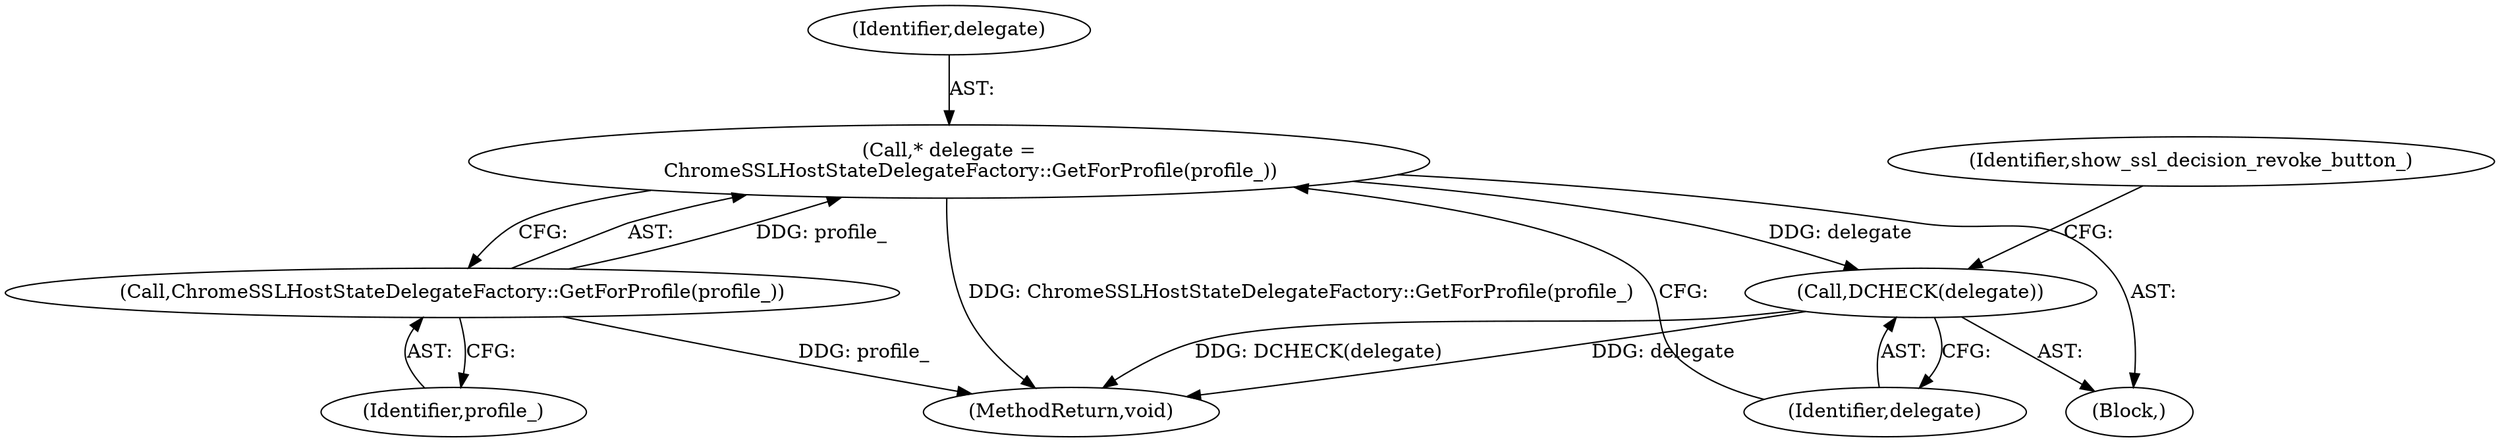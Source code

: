 digraph "0_Chrome_7cde8513c12a6e8ec5d1d1eb1cfd078d9adad3ef@pointer" {
"1000616" [label="(Call,* delegate =\n       ChromeSSLHostStateDelegateFactory::GetForProfile(profile_))"];
"1000618" [label="(Call,ChromeSSLHostStateDelegateFactory::GetForProfile(profile_))"];
"1000620" [label="(Call,DCHECK(delegate))"];
"1000620" [label="(Call,DCHECK(delegate))"];
"1000619" [label="(Identifier,profile_)"];
"1000618" [label="(Call,ChromeSSLHostStateDelegateFactory::GetForProfile(profile_))"];
"1000616" [label="(Call,* delegate =\n       ChromeSSLHostStateDelegateFactory::GetForProfile(profile_))"];
"1000617" [label="(Identifier,delegate)"];
"1000621" [label="(Identifier,delegate)"];
"1000623" [label="(Identifier,show_ssl_decision_revoke_button_)"];
"1000626" [label="(MethodReturn,void)"];
"1000107" [label="(Block,)"];
"1000616" -> "1000107"  [label="AST: "];
"1000616" -> "1000618"  [label="CFG: "];
"1000617" -> "1000616"  [label="AST: "];
"1000618" -> "1000616"  [label="AST: "];
"1000621" -> "1000616"  [label="CFG: "];
"1000616" -> "1000626"  [label="DDG: ChromeSSLHostStateDelegateFactory::GetForProfile(profile_)"];
"1000618" -> "1000616"  [label="DDG: profile_"];
"1000616" -> "1000620"  [label="DDG: delegate"];
"1000618" -> "1000619"  [label="CFG: "];
"1000619" -> "1000618"  [label="AST: "];
"1000618" -> "1000626"  [label="DDG: profile_"];
"1000620" -> "1000107"  [label="AST: "];
"1000620" -> "1000621"  [label="CFG: "];
"1000621" -> "1000620"  [label="AST: "];
"1000623" -> "1000620"  [label="CFG: "];
"1000620" -> "1000626"  [label="DDG: delegate"];
"1000620" -> "1000626"  [label="DDG: DCHECK(delegate)"];
}
